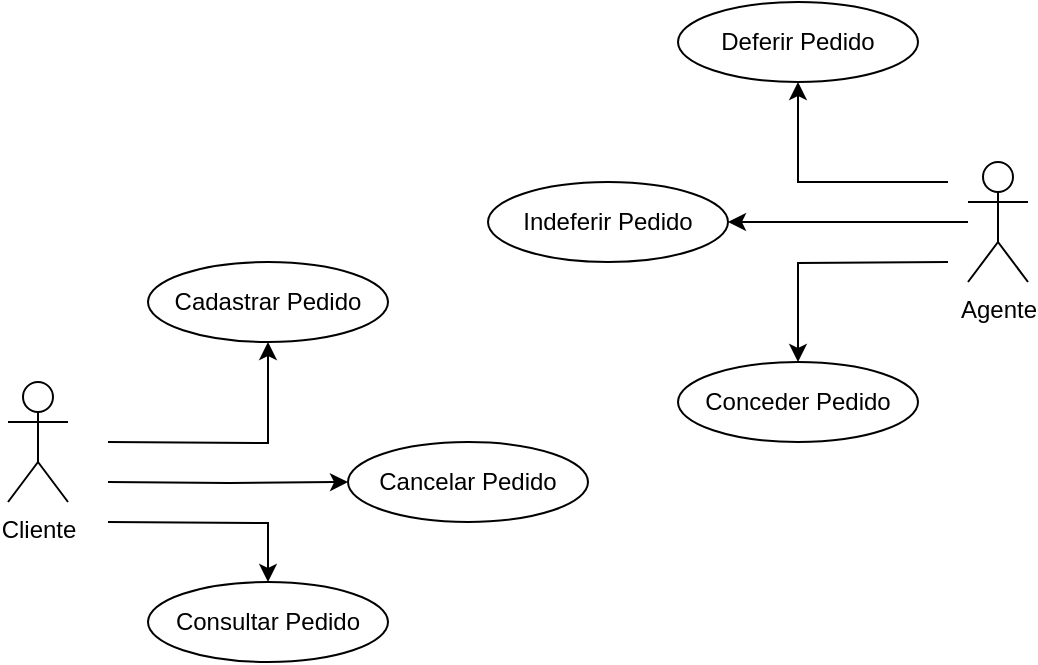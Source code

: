 <mxfile version="14.6.1" type="device"><diagram name="Page-1" id="e7e014a7-5840-1c2e-5031-d8a46d1fe8dd"><mxGraphModel dx="1185" dy="671" grid="1" gridSize="10" guides="1" tooltips="1" connect="1" arrows="1" fold="1" page="1" pageScale="1" pageWidth="1169" pageHeight="826" background="#ffffff" math="0" shadow="0"><root><mxCell id="0"/><mxCell id="1" parent="0"/><mxCell id="zQ-2HaTytimXvnUWiEPw-42" style="edgeStyle=orthogonalEdgeStyle;rounded=0;orthogonalLoop=1;jettySize=auto;html=1;" edge="1" parent="1" target="zQ-2HaTytimXvnUWiEPw-43"><mxGeometry relative="1" as="geometry"><mxPoint x="230" y="320" as="targetPoint"/><mxPoint x="180" y="380" as="sourcePoint"/></mxGeometry></mxCell><mxCell id="zQ-2HaTytimXvnUWiEPw-46" style="edgeStyle=orthogonalEdgeStyle;rounded=0;orthogonalLoop=1;jettySize=auto;html=1;entryX=0;entryY=0.5;entryDx=0;entryDy=0;" edge="1" parent="1" target="zQ-2HaTytimXvnUWiEPw-44"><mxGeometry relative="1" as="geometry"><mxPoint x="180" y="400" as="sourcePoint"/></mxGeometry></mxCell><mxCell id="zQ-2HaTytimXvnUWiEPw-47" style="edgeStyle=orthogonalEdgeStyle;rounded=0;orthogonalLoop=1;jettySize=auto;html=1;entryX=0.5;entryY=0;entryDx=0;entryDy=0;" edge="1" parent="1" target="zQ-2HaTytimXvnUWiEPw-45"><mxGeometry relative="1" as="geometry"><mxPoint x="180" y="420" as="sourcePoint"/></mxGeometry></mxCell><mxCell id="zQ-2HaTytimXvnUWiEPw-41" value="Cliente&lt;br&gt;" style="shape=umlActor;verticalLabelPosition=bottom;verticalAlign=top;html=1;outlineConnect=0;" vertex="1" parent="1"><mxGeometry x="130" y="350" width="30" height="60" as="geometry"/></mxCell><mxCell id="zQ-2HaTytimXvnUWiEPw-43" value="Cadastrar Pedido" style="ellipse;whiteSpace=wrap;html=1;" vertex="1" parent="1"><mxGeometry x="200" y="290" width="120" height="40" as="geometry"/></mxCell><mxCell id="zQ-2HaTytimXvnUWiEPw-44" value="Cancelar Pedido" style="ellipse;whiteSpace=wrap;html=1;" vertex="1" parent="1"><mxGeometry x="300" y="380" width="120" height="40" as="geometry"/></mxCell><mxCell id="zQ-2HaTytimXvnUWiEPw-45" value="Consultar Pedido" style="ellipse;whiteSpace=wrap;html=1;" vertex="1" parent="1"><mxGeometry x="200" y="450" width="120" height="40" as="geometry"/></mxCell><mxCell id="zQ-2HaTytimXvnUWiEPw-48" style="edgeStyle=orthogonalEdgeStyle;rounded=0;orthogonalLoop=1;jettySize=auto;html=1;" edge="1" parent="1" target="zQ-2HaTytimXvnUWiEPw-52"><mxGeometry relative="1" as="geometry"><mxPoint x="650" y="250" as="targetPoint"/><mxPoint x="600" y="290" as="sourcePoint"/></mxGeometry></mxCell><mxCell id="zQ-2HaTytimXvnUWiEPw-49" style="edgeStyle=orthogonalEdgeStyle;rounded=0;orthogonalLoop=1;jettySize=auto;html=1;" edge="1" parent="1" target="zQ-2HaTytimXvnUWiEPw-53"><mxGeometry relative="1" as="geometry"><mxPoint x="600" y="250" as="sourcePoint"/><mxPoint x="525" y="190" as="targetPoint"/><Array as="points"><mxPoint x="600" y="250"/><mxPoint x="525" y="250"/></Array></mxGeometry></mxCell><mxCell id="zQ-2HaTytimXvnUWiEPw-50" style="edgeStyle=orthogonalEdgeStyle;rounded=0;orthogonalLoop=1;jettySize=auto;html=1;entryX=1;entryY=0.5;entryDx=0;entryDy=0;" edge="1" parent="1" target="zQ-2HaTytimXvnUWiEPw-54" source="zQ-2HaTytimXvnUWiEPw-51"><mxGeometry relative="1" as="geometry"><mxPoint x="600" y="350" as="sourcePoint"/></mxGeometry></mxCell><mxCell id="zQ-2HaTytimXvnUWiEPw-51" value="Agente" style="shape=umlActor;verticalLabelPosition=bottom;verticalAlign=top;html=1;outlineConnect=0;" vertex="1" parent="1"><mxGeometry x="610" y="240" width="30" height="60" as="geometry"/></mxCell><mxCell id="zQ-2HaTytimXvnUWiEPw-52" value="Conceder Pedido" style="ellipse;whiteSpace=wrap;html=1;" vertex="1" parent="1"><mxGeometry x="465" y="340" width="120" height="40" as="geometry"/></mxCell><mxCell id="zQ-2HaTytimXvnUWiEPw-53" value="Deferir Pedido" style="ellipse;whiteSpace=wrap;html=1;" vertex="1" parent="1"><mxGeometry x="465" y="160" width="120" height="40" as="geometry"/></mxCell><mxCell id="zQ-2HaTytimXvnUWiEPw-54" value="Indeferir Pedido" style="ellipse;whiteSpace=wrap;html=1;" vertex="1" parent="1"><mxGeometry x="370" y="250" width="120" height="40" as="geometry"/></mxCell></root></mxGraphModel></diagram></mxfile>